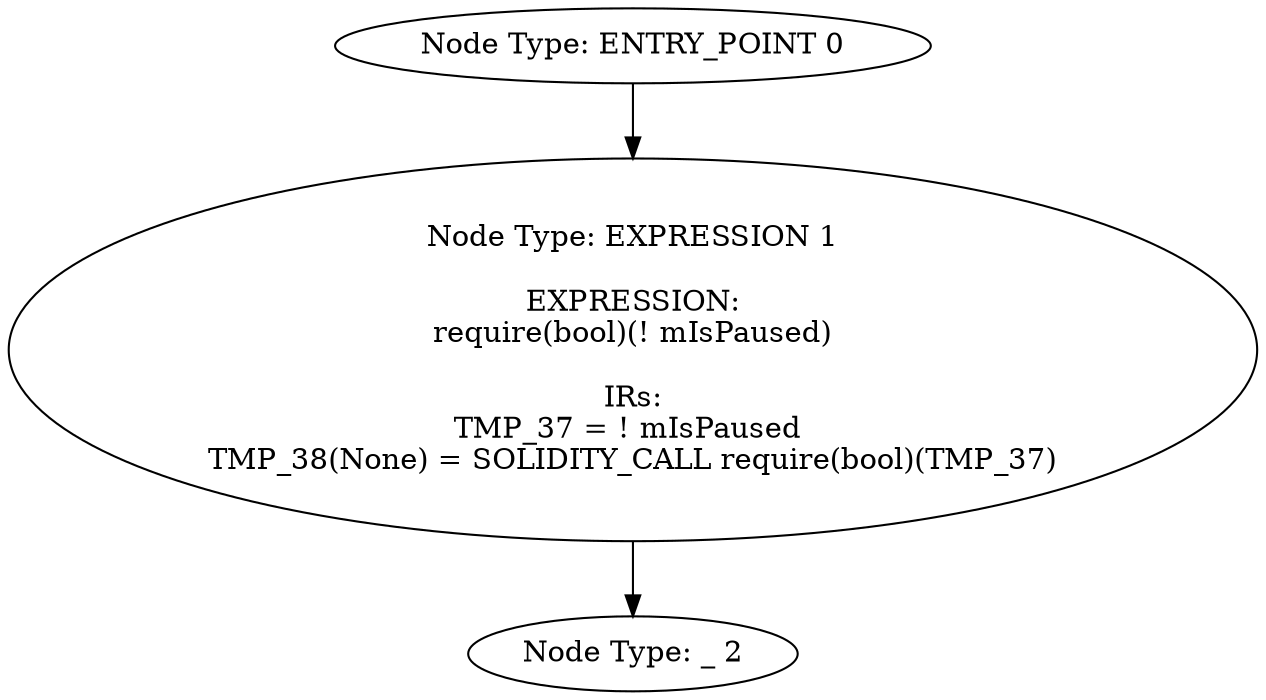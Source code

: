 digraph{
0[label="Node Type: ENTRY_POINT 0
"];
0->1;
1[label="Node Type: EXPRESSION 1

EXPRESSION:
require(bool)(! mIsPaused)

IRs:
TMP_37 = ! mIsPaused 
TMP_38(None) = SOLIDITY_CALL require(bool)(TMP_37)"];
1->2;
2[label="Node Type: _ 2
"];
}
